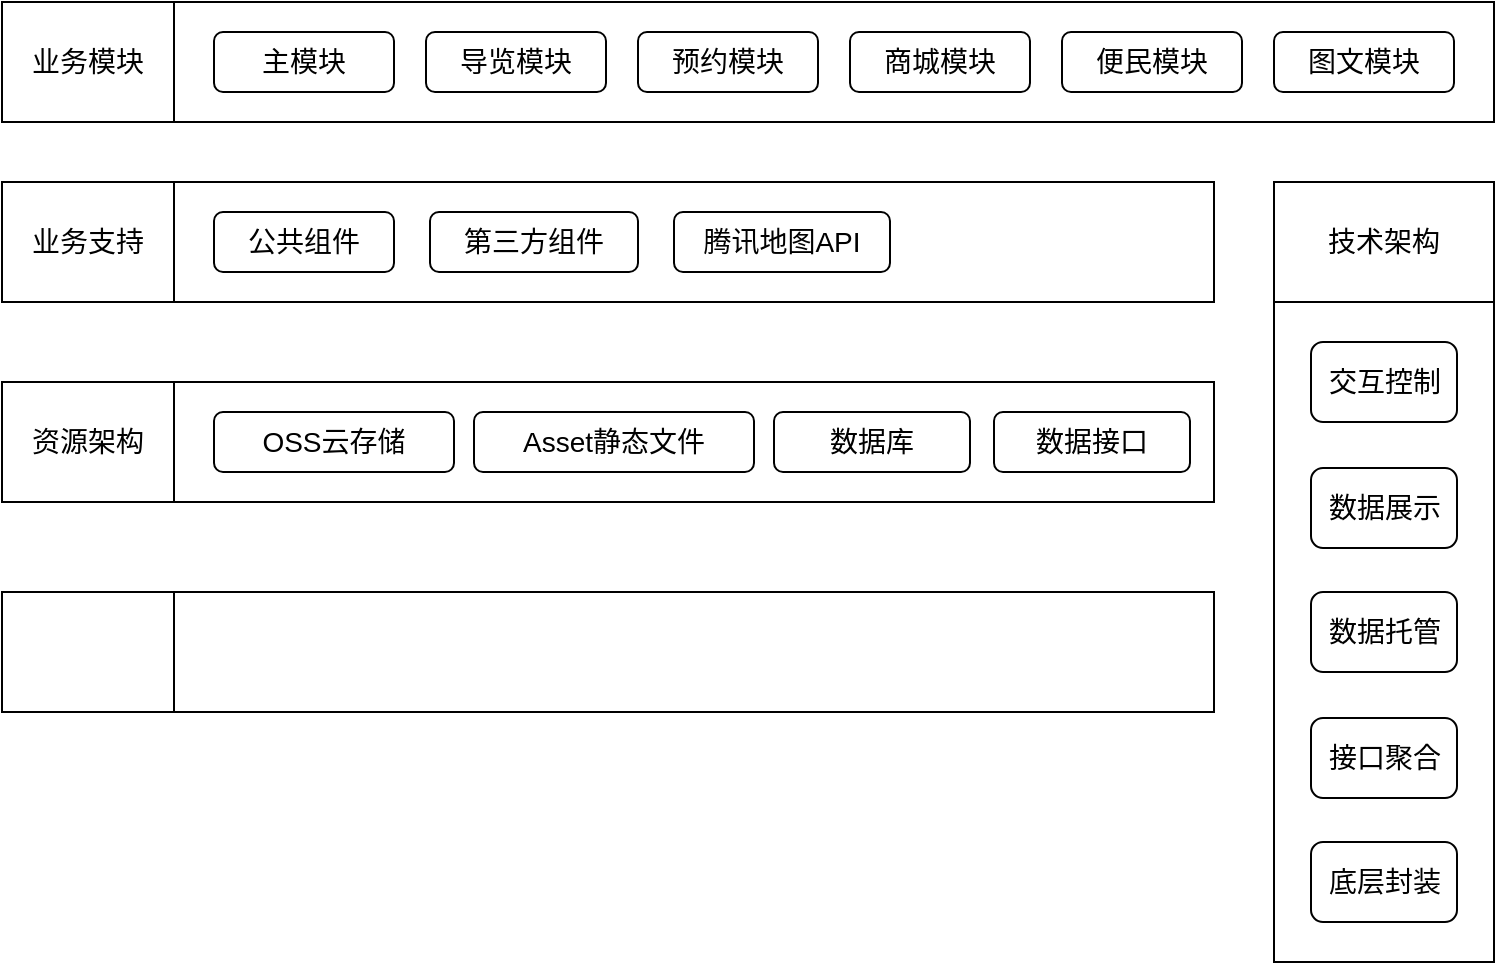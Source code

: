 <mxfile version="20.8.20" type="github">
  <diagram name="第 1 页" id="aIZT4UE6F97p9WI7GZ6j">
    <mxGraphModel dx="1397" dy="754" grid="1" gridSize="10" guides="1" tooltips="1" connect="1" arrows="1" fold="1" page="1" pageScale="1" pageWidth="827" pageHeight="1169" math="0" shadow="0">
      <root>
        <mxCell id="0" />
        <mxCell id="1" parent="0" />
        <mxCell id="ktjWSUvB8bS-gP2VC31j-1" value="" style="rounded=0;whiteSpace=wrap;html=1;movable=0;resizable=0;rotatable=0;deletable=0;editable=0;locked=1;connectable=0;" vertex="1" parent="1">
          <mxGeometry x="54" y="70" width="746" height="60" as="geometry" />
        </mxCell>
        <mxCell id="ktjWSUvB8bS-gP2VC31j-2" value="&lt;font style=&quot;font-size: 14px;&quot;&gt;业务模块&lt;/font&gt;" style="rounded=0;whiteSpace=wrap;html=1;movable=0;resizable=0;rotatable=0;deletable=0;editable=0;locked=1;connectable=0;" vertex="1" parent="1">
          <mxGeometry x="54" y="70" width="86" height="60" as="geometry" />
        </mxCell>
        <mxCell id="ktjWSUvB8bS-gP2VC31j-3" value="导览模块" style="rounded=1;whiteSpace=wrap;html=1;fontSize=14;movable=0;resizable=0;rotatable=0;deletable=0;editable=0;locked=1;connectable=0;" vertex="1" parent="1">
          <mxGeometry x="266" y="85" width="90" height="30" as="geometry" />
        </mxCell>
        <mxCell id="ktjWSUvB8bS-gP2VC31j-5" value="主模块" style="rounded=1;whiteSpace=wrap;html=1;fontSize=14;movable=0;resizable=0;rotatable=0;deletable=0;editable=0;locked=1;connectable=0;" vertex="1" parent="1">
          <mxGeometry x="160" y="85" width="90" height="30" as="geometry" />
        </mxCell>
        <mxCell id="ktjWSUvB8bS-gP2VC31j-6" value="预约模块" style="rounded=1;whiteSpace=wrap;html=1;fontSize=14;movable=0;resizable=0;rotatable=0;deletable=0;editable=0;locked=1;connectable=0;" vertex="1" parent="1">
          <mxGeometry x="372" y="85" width="90" height="30" as="geometry" />
        </mxCell>
        <mxCell id="ktjWSUvB8bS-gP2VC31j-7" value="商城模块" style="rounded=1;whiteSpace=wrap;html=1;fontSize=14;movable=0;resizable=0;rotatable=0;deletable=0;editable=0;locked=1;connectable=0;" vertex="1" parent="1">
          <mxGeometry x="478" y="85" width="90" height="30" as="geometry" />
        </mxCell>
        <mxCell id="ktjWSUvB8bS-gP2VC31j-8" value="便民模块" style="rounded=1;whiteSpace=wrap;html=1;fontSize=14;movable=0;resizable=0;rotatable=0;deletable=0;editable=0;locked=1;connectable=0;" vertex="1" parent="1">
          <mxGeometry x="584" y="85" width="90" height="30" as="geometry" />
        </mxCell>
        <mxCell id="ktjWSUvB8bS-gP2VC31j-9" value="图文模块" style="rounded=1;whiteSpace=wrap;html=1;fontSize=14;movable=0;resizable=0;rotatable=0;deletable=0;editable=0;locked=1;connectable=0;" vertex="1" parent="1">
          <mxGeometry x="690" y="85" width="90" height="30" as="geometry" />
        </mxCell>
        <mxCell id="ktjWSUvB8bS-gP2VC31j-37" value="" style="group" vertex="1" connectable="0" parent="1">
          <mxGeometry x="690" y="160" width="110" height="390" as="geometry" />
        </mxCell>
        <mxCell id="ktjWSUvB8bS-gP2VC31j-29" value="" style="rounded=0;whiteSpace=wrap;html=1;fontSize=14;" vertex="1" parent="ktjWSUvB8bS-gP2VC31j-37">
          <mxGeometry width="110" height="390" as="geometry" />
        </mxCell>
        <mxCell id="ktjWSUvB8bS-gP2VC31j-30" value="技术架构" style="rounded=0;whiteSpace=wrap;html=1;fontSize=14;" vertex="1" parent="ktjWSUvB8bS-gP2VC31j-37">
          <mxGeometry width="110" height="60" as="geometry" />
        </mxCell>
        <mxCell id="ktjWSUvB8bS-gP2VC31j-31" value="底层封装" style="rounded=1;whiteSpace=wrap;html=1;fontSize=14;" vertex="1" parent="ktjWSUvB8bS-gP2VC31j-37">
          <mxGeometry x="18.5" y="330" width="73" height="40" as="geometry" />
        </mxCell>
        <mxCell id="ktjWSUvB8bS-gP2VC31j-33" value="接口聚合" style="rounded=1;whiteSpace=wrap;html=1;fontSize=14;" vertex="1" parent="ktjWSUvB8bS-gP2VC31j-37">
          <mxGeometry x="18.5" y="268" width="73" height="40" as="geometry" />
        </mxCell>
        <mxCell id="ktjWSUvB8bS-gP2VC31j-34" value="数据托管" style="rounded=1;whiteSpace=wrap;html=1;fontSize=14;" vertex="1" parent="ktjWSUvB8bS-gP2VC31j-37">
          <mxGeometry x="18.5" y="205" width="73" height="40" as="geometry" />
        </mxCell>
        <mxCell id="ktjWSUvB8bS-gP2VC31j-35" value="数据展示" style="rounded=1;whiteSpace=wrap;html=1;fontSize=14;" vertex="1" parent="ktjWSUvB8bS-gP2VC31j-37">
          <mxGeometry x="18.5" y="143" width="73" height="40" as="geometry" />
        </mxCell>
        <mxCell id="ktjWSUvB8bS-gP2VC31j-36" value="交互控制" style="rounded=1;whiteSpace=wrap;html=1;fontSize=14;" vertex="1" parent="ktjWSUvB8bS-gP2VC31j-37">
          <mxGeometry x="18.5" y="80" width="73" height="40" as="geometry" />
        </mxCell>
        <mxCell id="ktjWSUvB8bS-gP2VC31j-40" value="" style="rounded=0;whiteSpace=wrap;html=1;fontSize=14;" vertex="1" parent="1">
          <mxGeometry x="54" y="160" width="606" height="60" as="geometry" />
        </mxCell>
        <mxCell id="ktjWSUvB8bS-gP2VC31j-39" value="业务支持" style="rounded=0;whiteSpace=wrap;html=1;fontSize=14;" vertex="1" parent="1">
          <mxGeometry x="54" y="160" width="86" height="60" as="geometry" />
        </mxCell>
        <mxCell id="ktjWSUvB8bS-gP2VC31j-41" value="公共组件" style="rounded=1;whiteSpace=wrap;html=1;fontSize=14;" vertex="1" parent="1">
          <mxGeometry x="160" y="175" width="90" height="30" as="geometry" />
        </mxCell>
        <mxCell id="ktjWSUvB8bS-gP2VC31j-42" value="第三方组件" style="rounded=1;whiteSpace=wrap;html=1;fontSize=14;" vertex="1" parent="1">
          <mxGeometry x="268" y="175" width="104" height="30" as="geometry" />
        </mxCell>
        <mxCell id="ktjWSUvB8bS-gP2VC31j-43" value="腾讯地图API" style="rounded=1;whiteSpace=wrap;html=1;fontSize=14;" vertex="1" parent="1">
          <mxGeometry x="390" y="175" width="108" height="30" as="geometry" />
        </mxCell>
        <mxCell id="ktjWSUvB8bS-gP2VC31j-10" value="" style="rounded=0;whiteSpace=wrap;html=1;fontSize=14;" vertex="1" parent="1">
          <mxGeometry x="54" y="260" width="606" height="60" as="geometry" />
        </mxCell>
        <mxCell id="ktjWSUvB8bS-gP2VC31j-11" value="资源架构" style="rounded=0;whiteSpace=wrap;html=1;fontSize=14;" vertex="1" parent="1">
          <mxGeometry x="54" y="260" width="86" height="60" as="geometry" />
        </mxCell>
        <mxCell id="ktjWSUvB8bS-gP2VC31j-14" value="OSS云存储" style="rounded=1;whiteSpace=wrap;html=1;fontSize=14;" vertex="1" parent="1">
          <mxGeometry x="160" y="275" width="120" height="30" as="geometry" />
        </mxCell>
        <mxCell id="ktjWSUvB8bS-gP2VC31j-15" value="Asset静态文件" style="rounded=1;whiteSpace=wrap;html=1;fontSize=14;" vertex="1" parent="1">
          <mxGeometry x="290" y="275" width="140" height="30" as="geometry" />
        </mxCell>
        <mxCell id="ktjWSUvB8bS-gP2VC31j-16" value="数据库" style="rounded=1;whiteSpace=wrap;html=1;fontSize=14;" vertex="1" parent="1">
          <mxGeometry x="440" y="275" width="98" height="30" as="geometry" />
        </mxCell>
        <mxCell id="ktjWSUvB8bS-gP2VC31j-17" value="数据接口" style="rounded=1;whiteSpace=wrap;html=1;fontSize=14;" vertex="1" parent="1">
          <mxGeometry x="550" y="275" width="98" height="30" as="geometry" />
        </mxCell>
        <mxCell id="ktjWSUvB8bS-gP2VC31j-46" value="" style="rounded=0;whiteSpace=wrap;html=1;fontSize=14;" vertex="1" parent="1">
          <mxGeometry x="54" y="365" width="606" height="60" as="geometry" />
        </mxCell>
        <mxCell id="ktjWSUvB8bS-gP2VC31j-45" value="" style="rounded=0;whiteSpace=wrap;html=1;fontSize=14;" vertex="1" parent="1">
          <mxGeometry x="54" y="365" width="86" height="60" as="geometry" />
        </mxCell>
      </root>
    </mxGraphModel>
  </diagram>
</mxfile>
